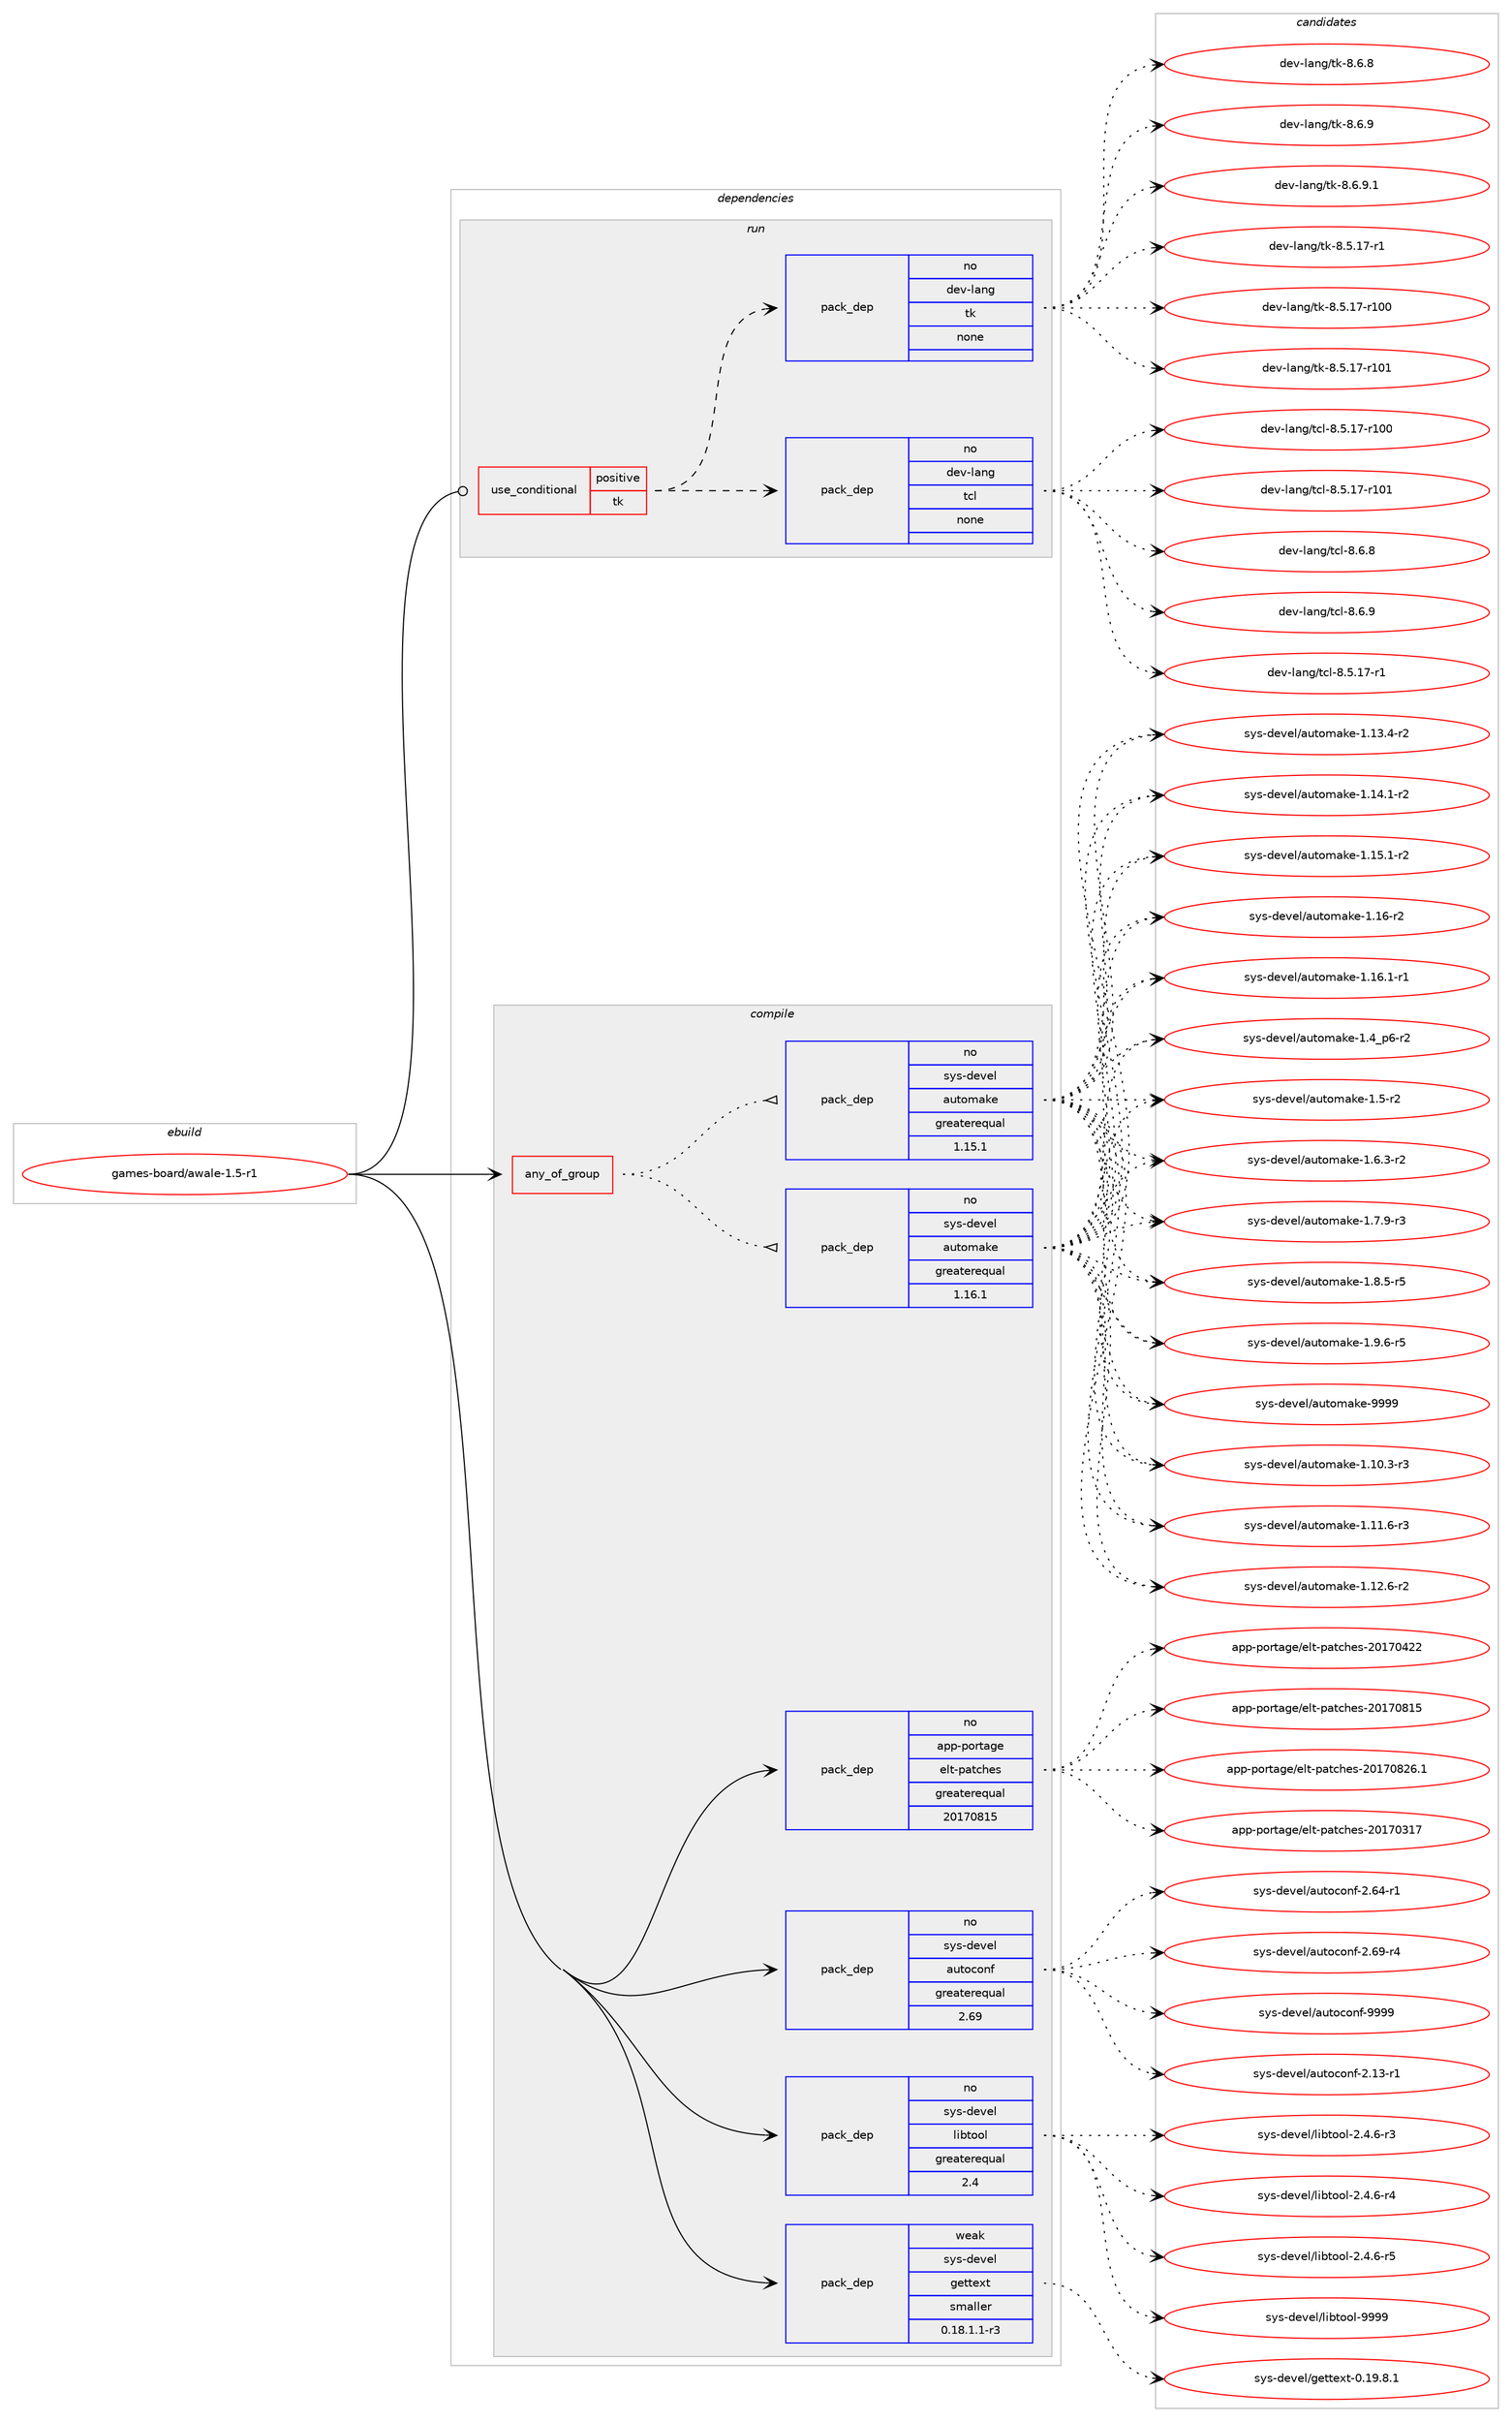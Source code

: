 digraph prolog {

# *************
# Graph options
# *************

newrank=true;
concentrate=true;
compound=true;
graph [rankdir=LR,fontname=Helvetica,fontsize=10,ranksep=1.5];#, ranksep=2.5, nodesep=0.2];
edge  [arrowhead=vee];
node  [fontname=Helvetica,fontsize=10];

# **********
# The ebuild
# **********

subgraph cluster_leftcol {
color=gray;
rank=same;
label=<<i>ebuild</i>>;
id [label="games-board/awale-1.5-r1", color=red, width=4, href="../games-board/awale-1.5-r1.svg"];
}

# ****************
# The dependencies
# ****************

subgraph cluster_midcol {
color=gray;
label=<<i>dependencies</i>>;
subgraph cluster_compile {
fillcolor="#eeeeee";
style=filled;
label=<<i>compile</i>>;
subgraph any23222 {
dependency1554831 [label=<<TABLE BORDER="0" CELLBORDER="1" CELLSPACING="0" CELLPADDING="4"><TR><TD CELLPADDING="10">any_of_group</TD></TR></TABLE>>, shape=none, color=red];subgraph pack1104889 {
dependency1554832 [label=<<TABLE BORDER="0" CELLBORDER="1" CELLSPACING="0" CELLPADDING="4" WIDTH="220"><TR><TD ROWSPAN="6" CELLPADDING="30">pack_dep</TD></TR><TR><TD WIDTH="110">no</TD></TR><TR><TD>sys-devel</TD></TR><TR><TD>automake</TD></TR><TR><TD>greaterequal</TD></TR><TR><TD>1.16.1</TD></TR></TABLE>>, shape=none, color=blue];
}
dependency1554831:e -> dependency1554832:w [weight=20,style="dotted",arrowhead="oinv"];
subgraph pack1104890 {
dependency1554833 [label=<<TABLE BORDER="0" CELLBORDER="1" CELLSPACING="0" CELLPADDING="4" WIDTH="220"><TR><TD ROWSPAN="6" CELLPADDING="30">pack_dep</TD></TR><TR><TD WIDTH="110">no</TD></TR><TR><TD>sys-devel</TD></TR><TR><TD>automake</TD></TR><TR><TD>greaterequal</TD></TR><TR><TD>1.15.1</TD></TR></TABLE>>, shape=none, color=blue];
}
dependency1554831:e -> dependency1554833:w [weight=20,style="dotted",arrowhead="oinv"];
}
id:e -> dependency1554831:w [weight=20,style="solid",arrowhead="vee"];
subgraph pack1104891 {
dependency1554834 [label=<<TABLE BORDER="0" CELLBORDER="1" CELLSPACING="0" CELLPADDING="4" WIDTH="220"><TR><TD ROWSPAN="6" CELLPADDING="30">pack_dep</TD></TR><TR><TD WIDTH="110">no</TD></TR><TR><TD>app-portage</TD></TR><TR><TD>elt-patches</TD></TR><TR><TD>greaterequal</TD></TR><TR><TD>20170815</TD></TR></TABLE>>, shape=none, color=blue];
}
id:e -> dependency1554834:w [weight=20,style="solid",arrowhead="vee"];
subgraph pack1104892 {
dependency1554835 [label=<<TABLE BORDER="0" CELLBORDER="1" CELLSPACING="0" CELLPADDING="4" WIDTH="220"><TR><TD ROWSPAN="6" CELLPADDING="30">pack_dep</TD></TR><TR><TD WIDTH="110">no</TD></TR><TR><TD>sys-devel</TD></TR><TR><TD>autoconf</TD></TR><TR><TD>greaterequal</TD></TR><TR><TD>2.69</TD></TR></TABLE>>, shape=none, color=blue];
}
id:e -> dependency1554835:w [weight=20,style="solid",arrowhead="vee"];
subgraph pack1104893 {
dependency1554836 [label=<<TABLE BORDER="0" CELLBORDER="1" CELLSPACING="0" CELLPADDING="4" WIDTH="220"><TR><TD ROWSPAN="6" CELLPADDING="30">pack_dep</TD></TR><TR><TD WIDTH="110">no</TD></TR><TR><TD>sys-devel</TD></TR><TR><TD>libtool</TD></TR><TR><TD>greaterequal</TD></TR><TR><TD>2.4</TD></TR></TABLE>>, shape=none, color=blue];
}
id:e -> dependency1554836:w [weight=20,style="solid",arrowhead="vee"];
subgraph pack1104894 {
dependency1554837 [label=<<TABLE BORDER="0" CELLBORDER="1" CELLSPACING="0" CELLPADDING="4" WIDTH="220"><TR><TD ROWSPAN="6" CELLPADDING="30">pack_dep</TD></TR><TR><TD WIDTH="110">weak</TD></TR><TR><TD>sys-devel</TD></TR><TR><TD>gettext</TD></TR><TR><TD>smaller</TD></TR><TR><TD>0.18.1.1-r3</TD></TR></TABLE>>, shape=none, color=blue];
}
id:e -> dependency1554837:w [weight=20,style="solid",arrowhead="vee"];
}
subgraph cluster_compileandrun {
fillcolor="#eeeeee";
style=filled;
label=<<i>compile and run</i>>;
}
subgraph cluster_run {
fillcolor="#eeeeee";
style=filled;
label=<<i>run</i>>;
subgraph cond426127 {
dependency1554838 [label=<<TABLE BORDER="0" CELLBORDER="1" CELLSPACING="0" CELLPADDING="4"><TR><TD ROWSPAN="3" CELLPADDING="10">use_conditional</TD></TR><TR><TD>positive</TD></TR><TR><TD>tk</TD></TR></TABLE>>, shape=none, color=red];
subgraph pack1104895 {
dependency1554839 [label=<<TABLE BORDER="0" CELLBORDER="1" CELLSPACING="0" CELLPADDING="4" WIDTH="220"><TR><TD ROWSPAN="6" CELLPADDING="30">pack_dep</TD></TR><TR><TD WIDTH="110">no</TD></TR><TR><TD>dev-lang</TD></TR><TR><TD>tcl</TD></TR><TR><TD>none</TD></TR><TR><TD></TD></TR></TABLE>>, shape=none, color=blue];
}
dependency1554838:e -> dependency1554839:w [weight=20,style="dashed",arrowhead="vee"];
subgraph pack1104896 {
dependency1554840 [label=<<TABLE BORDER="0" CELLBORDER="1" CELLSPACING="0" CELLPADDING="4" WIDTH="220"><TR><TD ROWSPAN="6" CELLPADDING="30">pack_dep</TD></TR><TR><TD WIDTH="110">no</TD></TR><TR><TD>dev-lang</TD></TR><TR><TD>tk</TD></TR><TR><TD>none</TD></TR><TR><TD></TD></TR></TABLE>>, shape=none, color=blue];
}
dependency1554838:e -> dependency1554840:w [weight=20,style="dashed",arrowhead="vee"];
}
id:e -> dependency1554838:w [weight=20,style="solid",arrowhead="odot"];
}
}

# **************
# The candidates
# **************

subgraph cluster_choices {
rank=same;
color=gray;
label=<<i>candidates</i>>;

subgraph choice1104889 {
color=black;
nodesep=1;
choice11512111545100101118101108479711711611110997107101454946494846514511451 [label="sys-devel/automake-1.10.3-r3", color=red, width=4,href="../sys-devel/automake-1.10.3-r3.svg"];
choice11512111545100101118101108479711711611110997107101454946494946544511451 [label="sys-devel/automake-1.11.6-r3", color=red, width=4,href="../sys-devel/automake-1.11.6-r3.svg"];
choice11512111545100101118101108479711711611110997107101454946495046544511450 [label="sys-devel/automake-1.12.6-r2", color=red, width=4,href="../sys-devel/automake-1.12.6-r2.svg"];
choice11512111545100101118101108479711711611110997107101454946495146524511450 [label="sys-devel/automake-1.13.4-r2", color=red, width=4,href="../sys-devel/automake-1.13.4-r2.svg"];
choice11512111545100101118101108479711711611110997107101454946495246494511450 [label="sys-devel/automake-1.14.1-r2", color=red, width=4,href="../sys-devel/automake-1.14.1-r2.svg"];
choice11512111545100101118101108479711711611110997107101454946495346494511450 [label="sys-devel/automake-1.15.1-r2", color=red, width=4,href="../sys-devel/automake-1.15.1-r2.svg"];
choice1151211154510010111810110847971171161111099710710145494649544511450 [label="sys-devel/automake-1.16-r2", color=red, width=4,href="../sys-devel/automake-1.16-r2.svg"];
choice11512111545100101118101108479711711611110997107101454946495446494511449 [label="sys-devel/automake-1.16.1-r1", color=red, width=4,href="../sys-devel/automake-1.16.1-r1.svg"];
choice115121115451001011181011084797117116111109971071014549465295112544511450 [label="sys-devel/automake-1.4_p6-r2", color=red, width=4,href="../sys-devel/automake-1.4_p6-r2.svg"];
choice11512111545100101118101108479711711611110997107101454946534511450 [label="sys-devel/automake-1.5-r2", color=red, width=4,href="../sys-devel/automake-1.5-r2.svg"];
choice115121115451001011181011084797117116111109971071014549465446514511450 [label="sys-devel/automake-1.6.3-r2", color=red, width=4,href="../sys-devel/automake-1.6.3-r2.svg"];
choice115121115451001011181011084797117116111109971071014549465546574511451 [label="sys-devel/automake-1.7.9-r3", color=red, width=4,href="../sys-devel/automake-1.7.9-r3.svg"];
choice115121115451001011181011084797117116111109971071014549465646534511453 [label="sys-devel/automake-1.8.5-r5", color=red, width=4,href="../sys-devel/automake-1.8.5-r5.svg"];
choice115121115451001011181011084797117116111109971071014549465746544511453 [label="sys-devel/automake-1.9.6-r5", color=red, width=4,href="../sys-devel/automake-1.9.6-r5.svg"];
choice115121115451001011181011084797117116111109971071014557575757 [label="sys-devel/automake-9999", color=red, width=4,href="../sys-devel/automake-9999.svg"];
dependency1554832:e -> choice11512111545100101118101108479711711611110997107101454946494846514511451:w [style=dotted,weight="100"];
dependency1554832:e -> choice11512111545100101118101108479711711611110997107101454946494946544511451:w [style=dotted,weight="100"];
dependency1554832:e -> choice11512111545100101118101108479711711611110997107101454946495046544511450:w [style=dotted,weight="100"];
dependency1554832:e -> choice11512111545100101118101108479711711611110997107101454946495146524511450:w [style=dotted,weight="100"];
dependency1554832:e -> choice11512111545100101118101108479711711611110997107101454946495246494511450:w [style=dotted,weight="100"];
dependency1554832:e -> choice11512111545100101118101108479711711611110997107101454946495346494511450:w [style=dotted,weight="100"];
dependency1554832:e -> choice1151211154510010111810110847971171161111099710710145494649544511450:w [style=dotted,weight="100"];
dependency1554832:e -> choice11512111545100101118101108479711711611110997107101454946495446494511449:w [style=dotted,weight="100"];
dependency1554832:e -> choice115121115451001011181011084797117116111109971071014549465295112544511450:w [style=dotted,weight="100"];
dependency1554832:e -> choice11512111545100101118101108479711711611110997107101454946534511450:w [style=dotted,weight="100"];
dependency1554832:e -> choice115121115451001011181011084797117116111109971071014549465446514511450:w [style=dotted,weight="100"];
dependency1554832:e -> choice115121115451001011181011084797117116111109971071014549465546574511451:w [style=dotted,weight="100"];
dependency1554832:e -> choice115121115451001011181011084797117116111109971071014549465646534511453:w [style=dotted,weight="100"];
dependency1554832:e -> choice115121115451001011181011084797117116111109971071014549465746544511453:w [style=dotted,weight="100"];
dependency1554832:e -> choice115121115451001011181011084797117116111109971071014557575757:w [style=dotted,weight="100"];
}
subgraph choice1104890 {
color=black;
nodesep=1;
choice11512111545100101118101108479711711611110997107101454946494846514511451 [label="sys-devel/automake-1.10.3-r3", color=red, width=4,href="../sys-devel/automake-1.10.3-r3.svg"];
choice11512111545100101118101108479711711611110997107101454946494946544511451 [label="sys-devel/automake-1.11.6-r3", color=red, width=4,href="../sys-devel/automake-1.11.6-r3.svg"];
choice11512111545100101118101108479711711611110997107101454946495046544511450 [label="sys-devel/automake-1.12.6-r2", color=red, width=4,href="../sys-devel/automake-1.12.6-r2.svg"];
choice11512111545100101118101108479711711611110997107101454946495146524511450 [label="sys-devel/automake-1.13.4-r2", color=red, width=4,href="../sys-devel/automake-1.13.4-r2.svg"];
choice11512111545100101118101108479711711611110997107101454946495246494511450 [label="sys-devel/automake-1.14.1-r2", color=red, width=4,href="../sys-devel/automake-1.14.1-r2.svg"];
choice11512111545100101118101108479711711611110997107101454946495346494511450 [label="sys-devel/automake-1.15.1-r2", color=red, width=4,href="../sys-devel/automake-1.15.1-r2.svg"];
choice1151211154510010111810110847971171161111099710710145494649544511450 [label="sys-devel/automake-1.16-r2", color=red, width=4,href="../sys-devel/automake-1.16-r2.svg"];
choice11512111545100101118101108479711711611110997107101454946495446494511449 [label="sys-devel/automake-1.16.1-r1", color=red, width=4,href="../sys-devel/automake-1.16.1-r1.svg"];
choice115121115451001011181011084797117116111109971071014549465295112544511450 [label="sys-devel/automake-1.4_p6-r2", color=red, width=4,href="../sys-devel/automake-1.4_p6-r2.svg"];
choice11512111545100101118101108479711711611110997107101454946534511450 [label="sys-devel/automake-1.5-r2", color=red, width=4,href="../sys-devel/automake-1.5-r2.svg"];
choice115121115451001011181011084797117116111109971071014549465446514511450 [label="sys-devel/automake-1.6.3-r2", color=red, width=4,href="../sys-devel/automake-1.6.3-r2.svg"];
choice115121115451001011181011084797117116111109971071014549465546574511451 [label="sys-devel/automake-1.7.9-r3", color=red, width=4,href="../sys-devel/automake-1.7.9-r3.svg"];
choice115121115451001011181011084797117116111109971071014549465646534511453 [label="sys-devel/automake-1.8.5-r5", color=red, width=4,href="../sys-devel/automake-1.8.5-r5.svg"];
choice115121115451001011181011084797117116111109971071014549465746544511453 [label="sys-devel/automake-1.9.6-r5", color=red, width=4,href="../sys-devel/automake-1.9.6-r5.svg"];
choice115121115451001011181011084797117116111109971071014557575757 [label="sys-devel/automake-9999", color=red, width=4,href="../sys-devel/automake-9999.svg"];
dependency1554833:e -> choice11512111545100101118101108479711711611110997107101454946494846514511451:w [style=dotted,weight="100"];
dependency1554833:e -> choice11512111545100101118101108479711711611110997107101454946494946544511451:w [style=dotted,weight="100"];
dependency1554833:e -> choice11512111545100101118101108479711711611110997107101454946495046544511450:w [style=dotted,weight="100"];
dependency1554833:e -> choice11512111545100101118101108479711711611110997107101454946495146524511450:w [style=dotted,weight="100"];
dependency1554833:e -> choice11512111545100101118101108479711711611110997107101454946495246494511450:w [style=dotted,weight="100"];
dependency1554833:e -> choice11512111545100101118101108479711711611110997107101454946495346494511450:w [style=dotted,weight="100"];
dependency1554833:e -> choice1151211154510010111810110847971171161111099710710145494649544511450:w [style=dotted,weight="100"];
dependency1554833:e -> choice11512111545100101118101108479711711611110997107101454946495446494511449:w [style=dotted,weight="100"];
dependency1554833:e -> choice115121115451001011181011084797117116111109971071014549465295112544511450:w [style=dotted,weight="100"];
dependency1554833:e -> choice11512111545100101118101108479711711611110997107101454946534511450:w [style=dotted,weight="100"];
dependency1554833:e -> choice115121115451001011181011084797117116111109971071014549465446514511450:w [style=dotted,weight="100"];
dependency1554833:e -> choice115121115451001011181011084797117116111109971071014549465546574511451:w [style=dotted,weight="100"];
dependency1554833:e -> choice115121115451001011181011084797117116111109971071014549465646534511453:w [style=dotted,weight="100"];
dependency1554833:e -> choice115121115451001011181011084797117116111109971071014549465746544511453:w [style=dotted,weight="100"];
dependency1554833:e -> choice115121115451001011181011084797117116111109971071014557575757:w [style=dotted,weight="100"];
}
subgraph choice1104891 {
color=black;
nodesep=1;
choice97112112451121111141169710310147101108116451129711699104101115455048495548514955 [label="app-portage/elt-patches-20170317", color=red, width=4,href="../app-portage/elt-patches-20170317.svg"];
choice97112112451121111141169710310147101108116451129711699104101115455048495548525050 [label="app-portage/elt-patches-20170422", color=red, width=4,href="../app-portage/elt-patches-20170422.svg"];
choice97112112451121111141169710310147101108116451129711699104101115455048495548564953 [label="app-portage/elt-patches-20170815", color=red, width=4,href="../app-portage/elt-patches-20170815.svg"];
choice971121124511211111411697103101471011081164511297116991041011154550484955485650544649 [label="app-portage/elt-patches-20170826.1", color=red, width=4,href="../app-portage/elt-patches-20170826.1.svg"];
dependency1554834:e -> choice97112112451121111141169710310147101108116451129711699104101115455048495548514955:w [style=dotted,weight="100"];
dependency1554834:e -> choice97112112451121111141169710310147101108116451129711699104101115455048495548525050:w [style=dotted,weight="100"];
dependency1554834:e -> choice97112112451121111141169710310147101108116451129711699104101115455048495548564953:w [style=dotted,weight="100"];
dependency1554834:e -> choice971121124511211111411697103101471011081164511297116991041011154550484955485650544649:w [style=dotted,weight="100"];
}
subgraph choice1104892 {
color=black;
nodesep=1;
choice1151211154510010111810110847971171161119911111010245504649514511449 [label="sys-devel/autoconf-2.13-r1", color=red, width=4,href="../sys-devel/autoconf-2.13-r1.svg"];
choice1151211154510010111810110847971171161119911111010245504654524511449 [label="sys-devel/autoconf-2.64-r1", color=red, width=4,href="../sys-devel/autoconf-2.64-r1.svg"];
choice1151211154510010111810110847971171161119911111010245504654574511452 [label="sys-devel/autoconf-2.69-r4", color=red, width=4,href="../sys-devel/autoconf-2.69-r4.svg"];
choice115121115451001011181011084797117116111991111101024557575757 [label="sys-devel/autoconf-9999", color=red, width=4,href="../sys-devel/autoconf-9999.svg"];
dependency1554835:e -> choice1151211154510010111810110847971171161119911111010245504649514511449:w [style=dotted,weight="100"];
dependency1554835:e -> choice1151211154510010111810110847971171161119911111010245504654524511449:w [style=dotted,weight="100"];
dependency1554835:e -> choice1151211154510010111810110847971171161119911111010245504654574511452:w [style=dotted,weight="100"];
dependency1554835:e -> choice115121115451001011181011084797117116111991111101024557575757:w [style=dotted,weight="100"];
}
subgraph choice1104893 {
color=black;
nodesep=1;
choice1151211154510010111810110847108105981161111111084550465246544511451 [label="sys-devel/libtool-2.4.6-r3", color=red, width=4,href="../sys-devel/libtool-2.4.6-r3.svg"];
choice1151211154510010111810110847108105981161111111084550465246544511452 [label="sys-devel/libtool-2.4.6-r4", color=red, width=4,href="../sys-devel/libtool-2.4.6-r4.svg"];
choice1151211154510010111810110847108105981161111111084550465246544511453 [label="sys-devel/libtool-2.4.6-r5", color=red, width=4,href="../sys-devel/libtool-2.4.6-r5.svg"];
choice1151211154510010111810110847108105981161111111084557575757 [label="sys-devel/libtool-9999", color=red, width=4,href="../sys-devel/libtool-9999.svg"];
dependency1554836:e -> choice1151211154510010111810110847108105981161111111084550465246544511451:w [style=dotted,weight="100"];
dependency1554836:e -> choice1151211154510010111810110847108105981161111111084550465246544511452:w [style=dotted,weight="100"];
dependency1554836:e -> choice1151211154510010111810110847108105981161111111084550465246544511453:w [style=dotted,weight="100"];
dependency1554836:e -> choice1151211154510010111810110847108105981161111111084557575757:w [style=dotted,weight="100"];
}
subgraph choice1104894 {
color=black;
nodesep=1;
choice1151211154510010111810110847103101116116101120116454846495746564649 [label="sys-devel/gettext-0.19.8.1", color=red, width=4,href="../sys-devel/gettext-0.19.8.1.svg"];
dependency1554837:e -> choice1151211154510010111810110847103101116116101120116454846495746564649:w [style=dotted,weight="100"];
}
subgraph choice1104895 {
color=black;
nodesep=1;
choice10010111845108971101034711699108455646534649554511449 [label="dev-lang/tcl-8.5.17-r1", color=red, width=4,href="../dev-lang/tcl-8.5.17-r1.svg"];
choice100101118451089711010347116991084556465346495545114494848 [label="dev-lang/tcl-8.5.17-r100", color=red, width=4,href="../dev-lang/tcl-8.5.17-r100.svg"];
choice100101118451089711010347116991084556465346495545114494849 [label="dev-lang/tcl-8.5.17-r101", color=red, width=4,href="../dev-lang/tcl-8.5.17-r101.svg"];
choice10010111845108971101034711699108455646544656 [label="dev-lang/tcl-8.6.8", color=red, width=4,href="../dev-lang/tcl-8.6.8.svg"];
choice10010111845108971101034711699108455646544657 [label="dev-lang/tcl-8.6.9", color=red, width=4,href="../dev-lang/tcl-8.6.9.svg"];
dependency1554839:e -> choice10010111845108971101034711699108455646534649554511449:w [style=dotted,weight="100"];
dependency1554839:e -> choice100101118451089711010347116991084556465346495545114494848:w [style=dotted,weight="100"];
dependency1554839:e -> choice100101118451089711010347116991084556465346495545114494849:w [style=dotted,weight="100"];
dependency1554839:e -> choice10010111845108971101034711699108455646544656:w [style=dotted,weight="100"];
dependency1554839:e -> choice10010111845108971101034711699108455646544657:w [style=dotted,weight="100"];
}
subgraph choice1104896 {
color=black;
nodesep=1;
choice100101118451089711010347116107455646534649554511449 [label="dev-lang/tk-8.5.17-r1", color=red, width=4,href="../dev-lang/tk-8.5.17-r1.svg"];
choice1001011184510897110103471161074556465346495545114494848 [label="dev-lang/tk-8.5.17-r100", color=red, width=4,href="../dev-lang/tk-8.5.17-r100.svg"];
choice1001011184510897110103471161074556465346495545114494849 [label="dev-lang/tk-8.5.17-r101", color=red, width=4,href="../dev-lang/tk-8.5.17-r101.svg"];
choice100101118451089711010347116107455646544656 [label="dev-lang/tk-8.6.8", color=red, width=4,href="../dev-lang/tk-8.6.8.svg"];
choice100101118451089711010347116107455646544657 [label="dev-lang/tk-8.6.9", color=red, width=4,href="../dev-lang/tk-8.6.9.svg"];
choice1001011184510897110103471161074556465446574649 [label="dev-lang/tk-8.6.9.1", color=red, width=4,href="../dev-lang/tk-8.6.9.1.svg"];
dependency1554840:e -> choice100101118451089711010347116107455646534649554511449:w [style=dotted,weight="100"];
dependency1554840:e -> choice1001011184510897110103471161074556465346495545114494848:w [style=dotted,weight="100"];
dependency1554840:e -> choice1001011184510897110103471161074556465346495545114494849:w [style=dotted,weight="100"];
dependency1554840:e -> choice100101118451089711010347116107455646544656:w [style=dotted,weight="100"];
dependency1554840:e -> choice100101118451089711010347116107455646544657:w [style=dotted,weight="100"];
dependency1554840:e -> choice1001011184510897110103471161074556465446574649:w [style=dotted,weight="100"];
}
}

}
